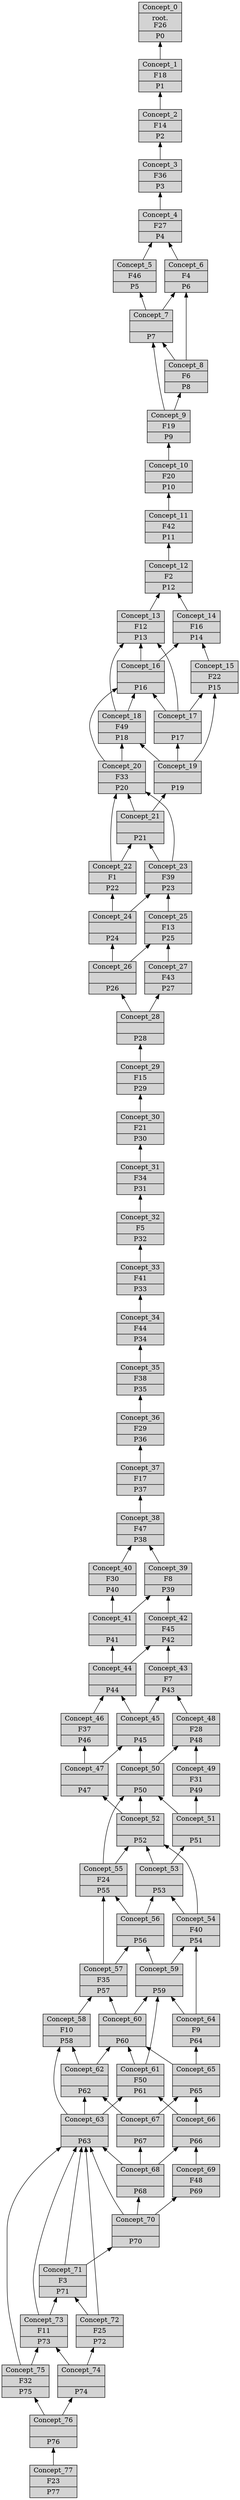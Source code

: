 digraph G { 
	rankdir=BT;
502848122 [shape=record,style=filled,label="{Concept_0|root.\nF26\n|P0\n}"];
596910004 [shape=record,style=filled,label="{Concept_1|F18\n|P1\n}"];
1954985045 [shape=record,style=filled,label="{Concept_2|F14\n|P2\n}"];
106999035 [shape=record,style=filled,label="{Concept_3|F36\n|P3\n}"];
1569754439 [shape=record,style=filled,label="{Concept_4|F27\n|P4\n}"];
1593458942 [shape=record,style=filled,label="{Concept_5|F46\n|P5\n}"];
530539368 [shape=record,style=filled,label="{Concept_6|F4\n|P6\n}"];
479920916 [shape=record,style=filled,label="{Concept_7||P7\n}"];
1161322357 [shape=record,style=filled,label="{Concept_8|F6\n|P8\n}"];
1237912220 [shape=record,style=filled,label="{Concept_9|F19\n|P9\n}"];
757708014 [shape=record,style=filled,label="{Concept_10|F20\n|P10\n}"];
1777238524 [shape=record,style=filled,label="{Concept_11|F42\n|P11\n}"];
1848289347 [shape=record,style=filled,label="{Concept_12|F2\n|P12\n}"];
1865859824 [shape=record,style=filled,label="{Concept_13|F12\n|P13\n}"];
257459516 [shape=record,style=filled,label="{Concept_14|F16\n|P14\n}"];
304354378 [shape=record,style=filled,label="{Concept_15|F22\n|P15\n}"];
704106237 [shape=record,style=filled,label="{Concept_16||P16\n}"];
1880078449 [shape=record,style=filled,label="{Concept_17||P17\n}"];
993370665 [shape=record,style=filled,label="{Concept_18|F49\n|P18\n}"];
159475521 [shape=record,style=filled,label="{Concept_19||P19\n}"];
504807594 [shape=record,style=filled,label="{Concept_20|F33\n|P20\n}"];
332873513 [shape=record,style=filled,label="{Concept_21||P21\n}"];
90567568 [shape=record,style=filled,label="{Concept_22|F1\n|P22\n}"];
131872530 [shape=record,style=filled,label="{Concept_23|F39\n|P23\n}"];
795321555 [shape=record,style=filled,label="{Concept_24||P24\n}"];
98826337 [shape=record,style=filled,label="{Concept_25|F13\n|P25\n}"];
800088638 [shape=record,style=filled,label="{Concept_26||P26\n}"];
1236444285 [shape=record,style=filled,label="{Concept_27|F43\n|P27\n}"];
1541525668 [shape=record,style=filled,label="{Concept_28||P28\n}"];
1096485705 [shape=record,style=filled,label="{Concept_29|F15\n|P29\n}"];
1834361038 [shape=record,style=filled,label="{Concept_30|F21\n|P30\n}"];
823914581 [shape=record,style=filled,label="{Concept_31|F34\n|P31\n}"];
1680503330 [shape=record,style=filled,label="{Concept_32|F5\n|P32\n}"];
2100440237 [shape=record,style=filled,label="{Concept_33|F41\n|P33\n}"];
566113173 [shape=record,style=filled,label="{Concept_34|F44\n|P34\n}"];
1330247343 [shape=record,style=filled,label="{Concept_35|F38\n|P35\n}"];
2017797638 [shape=record,style=filled,label="{Concept_36|F29\n|P36\n}"];
343812839 [shape=record,style=filled,label="{Concept_37|F17\n|P37\n}"];
1150058854 [shape=record,style=filled,label="{Concept_38|F47\n|P38\n}"];
1148255190 [shape=record,style=filled,label="{Concept_39|F8\n|P39\n}"];
366252104 [shape=record,style=filled,label="{Concept_40|F30\n|P40\n}"];
1889057031 [shape=record,style=filled,label="{Concept_41||P41\n}"];
1346343363 [shape=record,style=filled,label="{Concept_42|F45\n|P42\n}"];
324169305 [shape=record,style=filled,label="{Concept_43|F7\n|P43\n}"];
573958827 [shape=record,style=filled,label="{Concept_44||P44\n}"];
391135083 [shape=record,style=filled,label="{Concept_45||P45\n}"];
1003292107 [shape=record,style=filled,label="{Concept_46|F37\n|P46\n}"];
997033037 [shape=record,style=filled,label="{Concept_47||P47\n}"];
914374969 [shape=record,style=filled,label="{Concept_48|F28\n|P48\n}"];
549293029 [shape=record,style=filled,label="{Concept_49|F31\n|P49\n}"];
1930240356 [shape=record,style=filled,label="{Concept_50||P50\n}"];
613784740 [shape=record,style=filled,label="{Concept_51||P51\n}"];
271095942 [shape=record,style=filled,label="{Concept_52||P52\n}"];
1552341957 [shape=record,style=filled,label="{Concept_53||P53\n}"];
1176164144 [shape=record,style=filled,label="{Concept_54|F40\n|P54\n}"];
1323434987 [shape=record,style=filled,label="{Concept_55|F24\n|P55\n}"];
442125849 [shape=record,style=filled,label="{Concept_56||P56\n}"];
1885922916 [shape=record,style=filled,label="{Concept_57|F35\n|P57\n}"];
1624972302 [shape=record,style=filled,label="{Concept_58|F10\n|P58\n}"];
1048098469 [shape=record,style=filled,label="{Concept_59||P59\n}"];
1989811701 [shape=record,style=filled,label="{Concept_60||P60\n}"];
1106681476 [shape=record,style=filled,label="{Concept_61|F50\n|P61\n}"];
2037764568 [shape=record,style=filled,label="{Concept_62||P62\n}"];
37981645 [shape=record,style=filled,label="{Concept_63||P63\n}"];
605052357 [shape=record,style=filled,label="{Concept_64|F9\n|P64\n}"];
1365767549 [shape=record,style=filled,label="{Concept_65||P65\n}"];
105579928 [shape=record,style=filled,label="{Concept_66||P66\n}"];
418958713 [shape=record,style=filled,label="{Concept_67||P67\n}"];
1042306518 [shape=record,style=filled,label="{Concept_68||P68\n}"];
1342346098 [shape=record,style=filled,label="{Concept_69|F48\n|P69\n}"];
238762799 [shape=record,style=filled,label="{Concept_70||P70\n}"];
1358343316 [shape=record,style=filled,label="{Concept_71|F3\n|P71\n}"];
1824837049 [shape=record,style=filled,label="{Concept_72|F25\n|P72\n}"];
672746064 [shape=record,style=filled,label="{Concept_73|F11\n|P73\n}"];
2133655103 [shape=record,style=filled,label="{Concept_74||P74\n}"];
442199874 [shape=record,style=filled,label="{Concept_75|F32\n|P75\n}"];
1345900725 [shape=record,style=filled,label="{Concept_76||P76\n}"];
839998248 [shape=record,style=filled,label="{Concept_77|F23\n|P77\n}"];
	596910004 -> 502848122
	1954985045 -> 596910004
	106999035 -> 1954985045
	1569754439 -> 106999035
	1593458942 -> 1569754439
	530539368 -> 1569754439
	479920916 -> 1593458942
	479920916 -> 530539368
	1161322357 -> 530539368
	1161322357 -> 479920916
	1237912220 -> 479920916
	1237912220 -> 1161322357
	757708014 -> 1237912220
	1777238524 -> 757708014
	1848289347 -> 1777238524
	1865859824 -> 1848289347
	257459516 -> 1848289347
	304354378 -> 257459516
	704106237 -> 1865859824
	704106237 -> 257459516
	1880078449 -> 1865859824
	1880078449 -> 304354378
	1880078449 -> 704106237
	993370665 -> 1865859824
	993370665 -> 704106237
	159475521 -> 304354378
	159475521 -> 1880078449
	159475521 -> 993370665
	504807594 -> 704106237
	504807594 -> 993370665
	332873513 -> 159475521
	332873513 -> 504807594
	90567568 -> 504807594
	90567568 -> 332873513
	131872530 -> 504807594
	131872530 -> 332873513
	795321555 -> 90567568
	795321555 -> 131872530
	98826337 -> 131872530
	800088638 -> 795321555
	800088638 -> 98826337
	1236444285 -> 98826337
	1541525668 -> 800088638
	1541525668 -> 1236444285
	1096485705 -> 1541525668
	1834361038 -> 1096485705
	823914581 -> 1834361038
	1680503330 -> 823914581
	2100440237 -> 1680503330
	566113173 -> 2100440237
	1330247343 -> 566113173
	2017797638 -> 1330247343
	343812839 -> 2017797638
	1150058854 -> 343812839
	1148255190 -> 1150058854
	366252104 -> 1150058854
	1889057031 -> 1148255190
	1889057031 -> 366252104
	1346343363 -> 1148255190
	324169305 -> 1346343363
	573958827 -> 1889057031
	573958827 -> 1346343363
	391135083 -> 324169305
	391135083 -> 573958827
	1003292107 -> 573958827
	997033037 -> 391135083
	997033037 -> 1003292107
	914374969 -> 324169305
	549293029 -> 914374969
	1930240356 -> 391135083
	1930240356 -> 914374969
	613784740 -> 549293029
	613784740 -> 1930240356
	271095942 -> 997033037
	271095942 -> 1930240356
	1552341957 -> 613784740
	1552341957 -> 271095942
	1176164144 -> 271095942
	1176164144 -> 1552341957
	1323434987 -> 1930240356
	1323434987 -> 271095942
	442125849 -> 1552341957
	442125849 -> 1323434987
	1885922916 -> 1323434987
	1885922916 -> 442125849
	1624972302 -> 1885922916
	1048098469 -> 1176164144
	1048098469 -> 442125849
	1989811701 -> 1885922916
	1989811701 -> 1048098469
	1106681476 -> 1048098469
	1106681476 -> 1989811701
	2037764568 -> 1624972302
	2037764568 -> 1989811701
	37981645 -> 1624972302
	37981645 -> 1106681476
	37981645 -> 2037764568
	605052357 -> 1176164144
	605052357 -> 1048098469
	1365767549 -> 1989811701
	1365767549 -> 605052357
	105579928 -> 1106681476
	105579928 -> 1365767549
	418958713 -> 2037764568
	418958713 -> 1365767549
	1042306518 -> 37981645
	1042306518 -> 105579928
	1042306518 -> 418958713
	1342346098 -> 105579928
	238762799 -> 37981645
	238762799 -> 1042306518
	238762799 -> 1342346098
	1358343316 -> 37981645
	1358343316 -> 238762799
	1824837049 -> 37981645
	1824837049 -> 1358343316
	672746064 -> 37981645
	672746064 -> 1358343316
	2133655103 -> 1824837049
	2133655103 -> 672746064
	442199874 -> 37981645
	442199874 -> 672746064
	1345900725 -> 2133655103
	1345900725 -> 442199874
	839998248 -> 1345900725
}